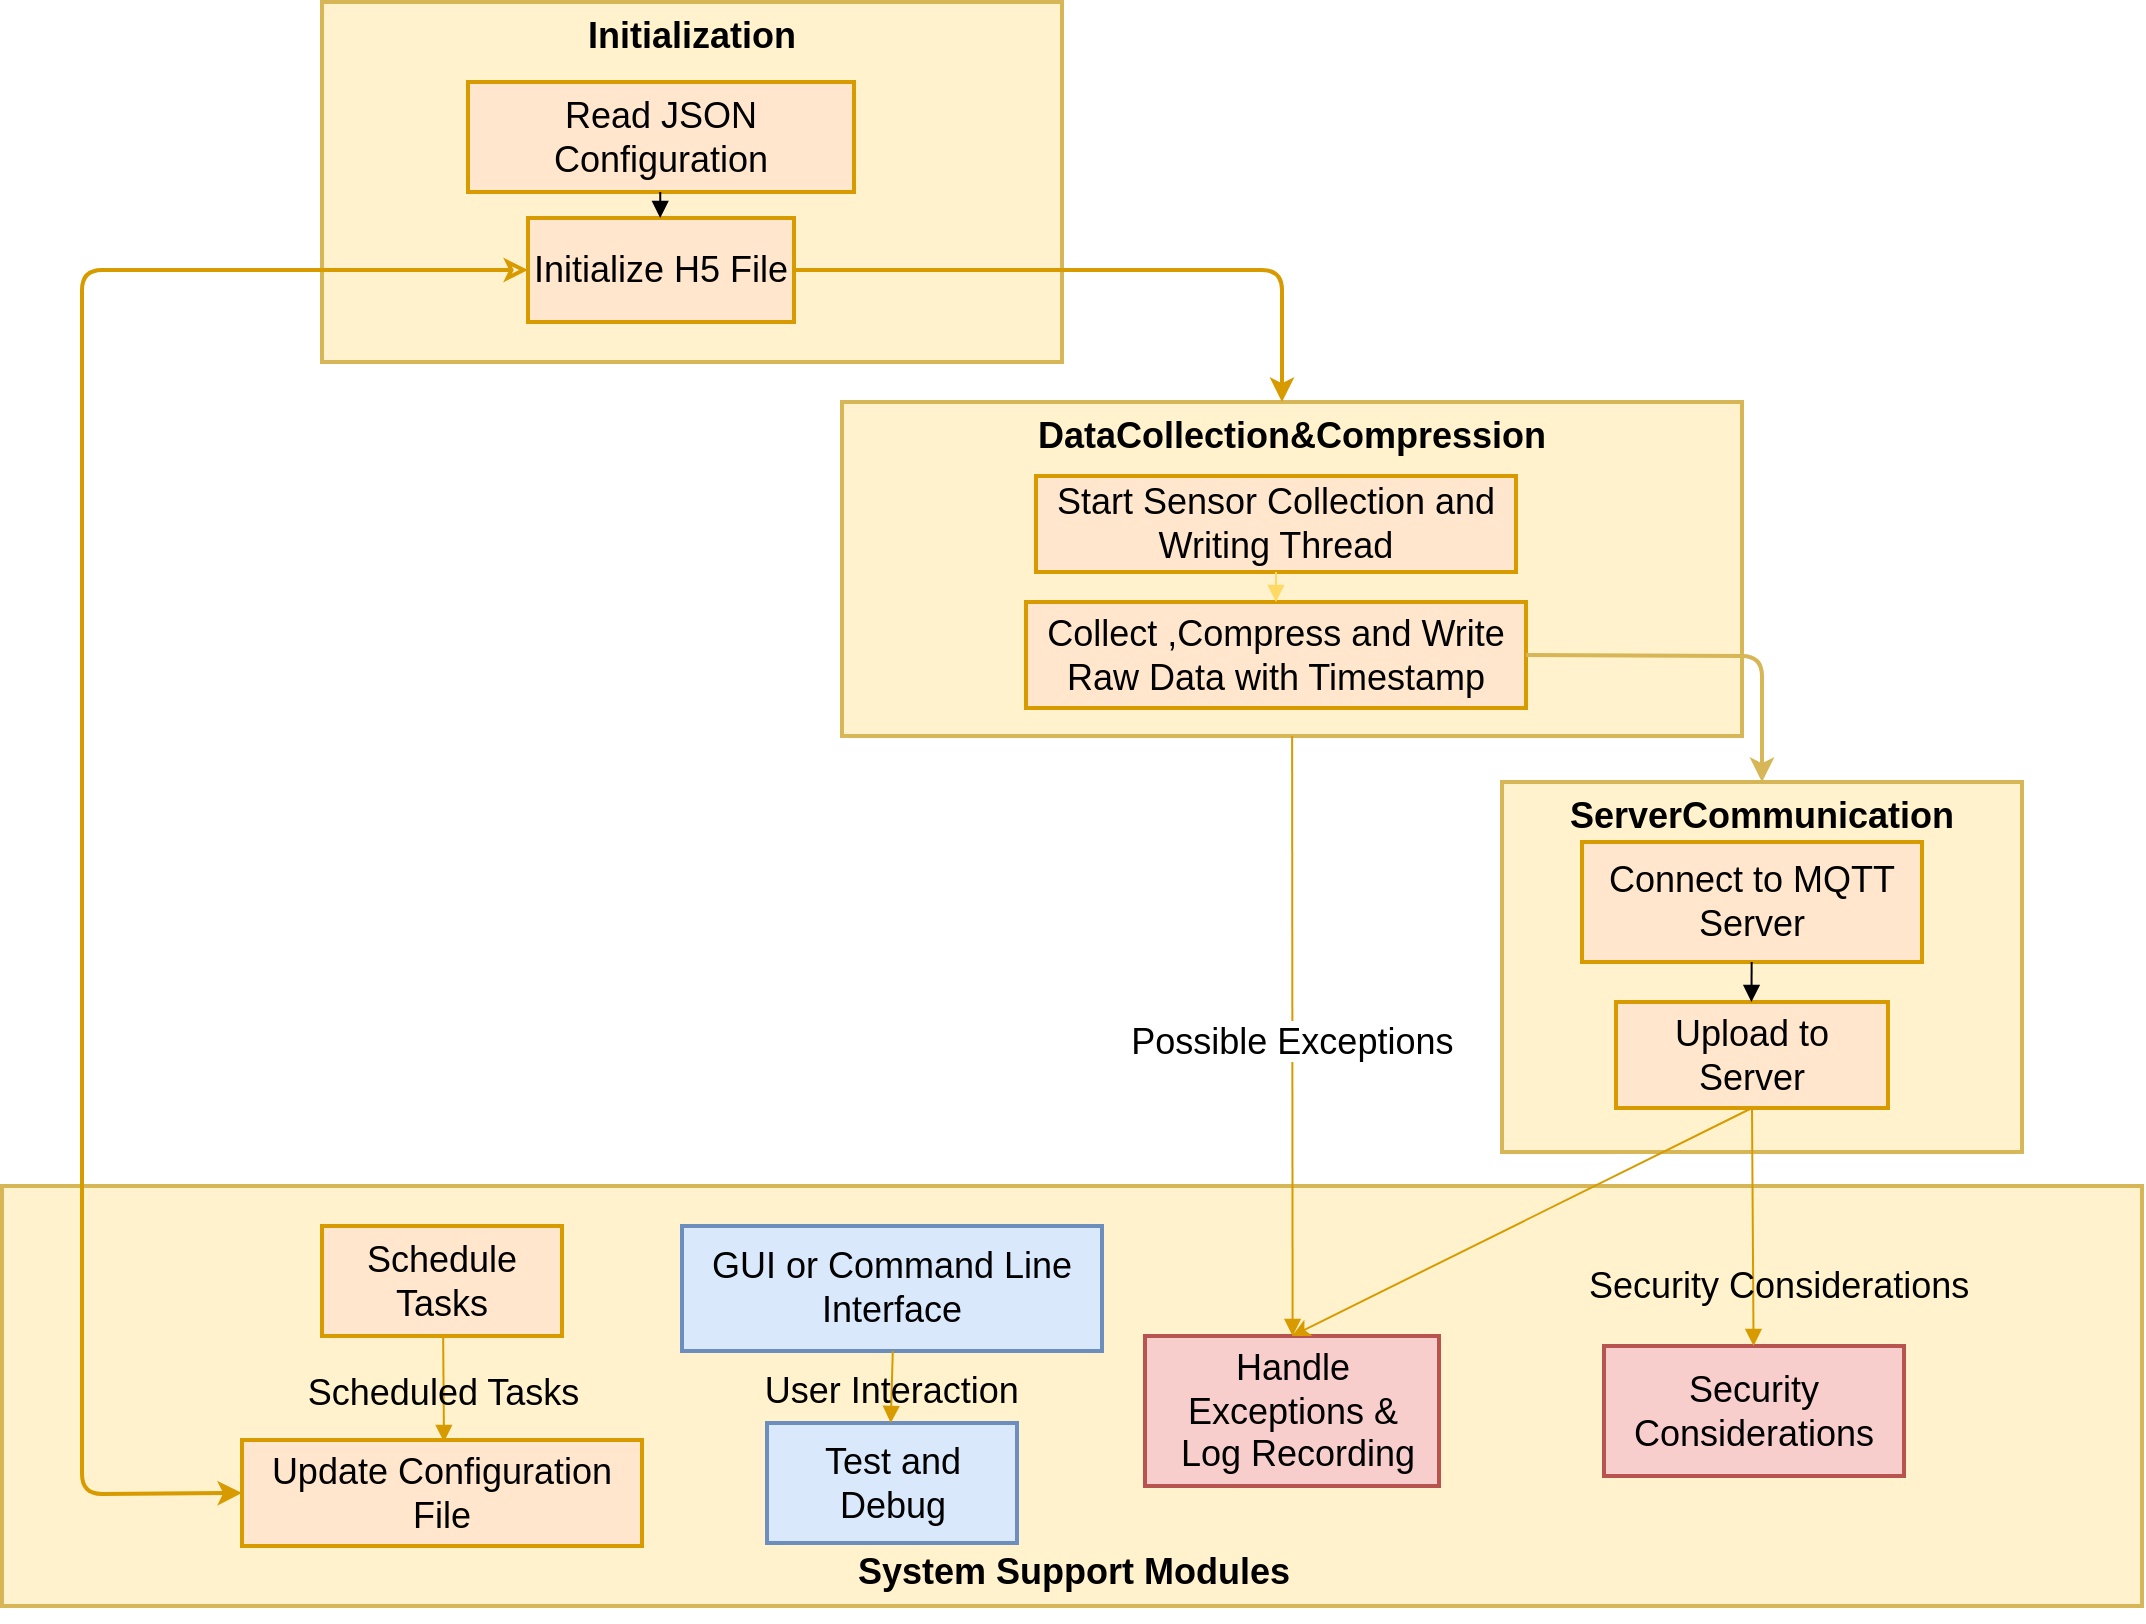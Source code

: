 <mxfile version="22.1.5" type="github">
  <diagram name="第 1 页" id="0iZQUB3KEdjaGyVEio1X">
    <mxGraphModel dx="1737" dy="970" grid="1" gridSize="10" guides="1" tooltips="1" connect="1" arrows="1" fold="1" page="1" pageScale="1" pageWidth="827" pageHeight="1169" background="#ffffff" math="0" shadow="0">
      <root>
        <mxCell id="0" />
        <mxCell id="1" parent="0" />
        <mxCell id="T6mXg9tadkSn17AwE84S-1" value="" style="whiteSpace=wrap;strokeWidth=2;verticalAlign=top;fontSize=18;fillColor=#fff2cc;strokeColor=#d6b656;rounded=0;" parent="1" vertex="1">
          <mxGeometry x="290" y="612" width="1070" height="210" as="geometry" />
        </mxCell>
        <mxCell id="T6mXg9tadkSn17AwE84S-2" value="Handle Exceptions &amp;&#xa; Log Recording" style="whiteSpace=wrap;strokeWidth=2;fontSize=18;rounded=0;fillColor=#F8CECC;strokeColor=#b85450;" parent="1" vertex="1">
          <mxGeometry x="861.5" y="687" width="147" height="75" as="geometry" />
        </mxCell>
        <mxCell id="T6mXg9tadkSn17AwE84S-5" value="Schedule Tasks" style="whiteSpace=wrap;strokeWidth=2;fontSize=18;rounded=0;fillColor=#ffe6cc;strokeColor=#d79b00;" parent="1" vertex="1">
          <mxGeometry x="450" y="632" width="120" height="55" as="geometry" />
        </mxCell>
        <mxCell id="T6mXg9tadkSn17AwE84S-6" value="Update Configuration File" style="whiteSpace=wrap;strokeWidth=2;fontSize=18;rounded=0;fillColor=#ffe6cc;strokeColor=#d79b00;" parent="1" vertex="1">
          <mxGeometry x="410" y="739" width="200" height="53" as="geometry" />
        </mxCell>
        <mxCell id="T6mXg9tadkSn17AwE84S-7" value="Security Considerations" style="whiteSpace=wrap;strokeWidth=2;fontSize=18;rounded=0;fillColor=#f8cecc;strokeColor=#b85450;" parent="1" vertex="1">
          <mxGeometry x="1091" y="692" width="150" height="65" as="geometry" />
        </mxCell>
        <mxCell id="T6mXg9tadkSn17AwE84S-9" value="GUI or Command Line Interface" style="whiteSpace=wrap;strokeWidth=2;fontSize=18;rounded=0;fillColor=#dae8fc;strokeColor=#6c8ebf;" parent="1" vertex="1">
          <mxGeometry x="630" y="632" width="210" height="62.5" as="geometry" />
        </mxCell>
        <mxCell id="T6mXg9tadkSn17AwE84S-10" value="Test and Debug" style="whiteSpace=wrap;strokeWidth=2;fontSize=18;rounded=0;fillColor=#dae8fc;strokeColor=#6c8ebf;" parent="1" vertex="1">
          <mxGeometry x="672.5" y="730.5" width="125" height="60" as="geometry" />
        </mxCell>
        <mxCell id="T6mXg9tadkSn17AwE84S-11" value="ServerCommunication" style="whiteSpace=wrap;strokeWidth=2;verticalAlign=top;fontSize=18;fillColor=#fff2cc;strokeColor=#d6b656;rounded=0;fontStyle=1" parent="1" vertex="1">
          <mxGeometry x="1040" y="410" width="260" height="185" as="geometry" />
        </mxCell>
        <mxCell id="T6mXg9tadkSn17AwE84S-12" value="Connect to MQTT Server" style="whiteSpace=wrap;strokeWidth=2;fontSize=18;rounded=0;fillColor=#ffe6cc;strokeColor=#d79b00;" parent="1" vertex="1">
          <mxGeometry x="1080" y="440" width="170" height="60" as="geometry" />
        </mxCell>
        <mxCell id="T6mXg9tadkSn17AwE84S-13" value="Upload to Server" style="whiteSpace=wrap;strokeWidth=2;fontSize=18;rounded=0;fillColor=#ffe6cc;strokeColor=#d79b00;" parent="1" vertex="1">
          <mxGeometry x="1097" y="520" width="136" height="53" as="geometry" />
        </mxCell>
        <mxCell id="T6mXg9tadkSn17AwE84S-14" value="DataCollection&amp;Compression" style="whiteSpace=wrap;strokeWidth=2;verticalAlign=top;fontSize=18;fontStyle=1;labelBackgroundColor=none;fillColor=#fff2cc;strokeColor=#d6b656;rounded=0;" parent="1" vertex="1">
          <mxGeometry x="710" y="220" width="450" height="167" as="geometry" />
        </mxCell>
        <mxCell id="T6mXg9tadkSn17AwE84S-15" value="Start Sensor Collection and Writing Thread" style="whiteSpace=wrap;strokeWidth=2;fontSize=18;rounded=0;fillColor=#ffe6cc;strokeColor=#d79b00;" parent="1" vertex="1">
          <mxGeometry x="807" y="257" width="240" height="48" as="geometry" />
        </mxCell>
        <mxCell id="T6mXg9tadkSn17AwE84S-16" value="Collect ,Compress and Write Raw Data with Timestamp" style="whiteSpace=wrap;strokeWidth=2;fontSize=18;rounded=0;fillColor=#ffe6cc;strokeColor=#d79b00;" parent="1" vertex="1">
          <mxGeometry x="802" y="320" width="250" height="53" as="geometry" />
        </mxCell>
        <mxCell id="T6mXg9tadkSn17AwE84S-17" value="Initialization" style="whiteSpace=wrap;strokeWidth=2;verticalAlign=top;fontSize=18;fontStyle=1;fillColor=#fff2cc;strokeColor=#d6b656;rounded=0;" parent="1" vertex="1">
          <mxGeometry x="450" y="20" width="370" height="180" as="geometry" />
        </mxCell>
        <mxCell id="T6mXg9tadkSn17AwE84S-18" value="Read JSON Configuration" style="whiteSpace=wrap;strokeWidth=2;fontSize=18;rounded=0;fillColor=#ffe6cc;strokeColor=#d79b00;" parent="1" vertex="1">
          <mxGeometry x="523" y="60" width="193" height="55" as="geometry" />
        </mxCell>
        <mxCell id="T6mXg9tadkSn17AwE84S-19" value="Initialize H5 File" style="whiteSpace=wrap;strokeWidth=2;fontSize=18;rounded=0;fillColor=#ffe6cc;strokeColor=#d79b00;" parent="1" vertex="1">
          <mxGeometry x="553" y="128" width="133" height="52" as="geometry" />
        </mxCell>
        <mxCell id="T6mXg9tadkSn17AwE84S-20" value="" style="curved=1;startArrow=none;endArrow=block;exitX=0.498;exitY=1.012;entryX=0.497;entryY=0.012;rounded=0;fontSize=18;" parent="1" source="T6mXg9tadkSn17AwE84S-18" target="T6mXg9tadkSn17AwE84S-19" edge="1">
          <mxGeometry relative="1" as="geometry">
            <Array as="points" />
          </mxGeometry>
        </mxCell>
        <mxCell id="T6mXg9tadkSn17AwE84S-22" value="" style="startArrow=none;endArrow=block;exitX=0.5;exitY=1;entryX=0.5;entryY=0;rounded=1;fontSize=18;strokeColor=#FFD966;entryDx=0;entryDy=0;exitDx=0;exitDy=0;" parent="1" source="T6mXg9tadkSn17AwE84S-15" target="T6mXg9tadkSn17AwE84S-16" edge="1">
          <mxGeometry relative="1" as="geometry">
            <Array as="points" />
            <mxPoint x="928.001" y="305" as="sourcePoint" />
            <mxPoint x="925.996" y="327" as="targetPoint" />
          </mxGeometry>
        </mxCell>
        <mxCell id="T6mXg9tadkSn17AwE84S-24" value="" style="curved=1;startArrow=none;endArrow=block;exitX=0.499;exitY=1.012;entryX=0.498;entryY=0.012;rounded=0;fontSize=18;" parent="1" source="T6mXg9tadkSn17AwE84S-12" target="T6mXg9tadkSn17AwE84S-13" edge="1">
          <mxGeometry relative="1" as="geometry">
            <Array as="points" />
          </mxGeometry>
        </mxCell>
        <mxCell id="T6mXg9tadkSn17AwE84S-25" value="Possible Exceptions" style="startArrow=none;endArrow=block;entryX=0.502;entryY=0.012;rounded=1;fontSize=18;strokeWidth=1;fillColor=#ffe6cc;strokeColor=#d79b00;" parent="1" source="T6mXg9tadkSn17AwE84S-14" target="T6mXg9tadkSn17AwE84S-2" edge="1">
          <mxGeometry x="0.005" relative="1" as="geometry">
            <Array as="points" />
            <mxPoint as="offset" />
            <mxPoint x="927" y="390" as="sourcePoint" />
          </mxGeometry>
        </mxCell>
        <mxCell id="T6mXg9tadkSn17AwE84S-28" value="Scheduled Tasks" style="curved=1;startArrow=none;endArrow=block;exitX=0.505;exitY=1.024;rounded=0;fontSize=18;labelBackgroundColor=none;fillColor=#ffe6cc;strokeColor=#d79b00;" parent="1" source="T6mXg9tadkSn17AwE84S-5" edge="1">
          <mxGeometry relative="1" as="geometry">
            <Array as="points" />
            <mxPoint x="511" y="740" as="targetPoint" />
            <mxPoint as="offset" />
          </mxGeometry>
        </mxCell>
        <mxCell id="T6mXg9tadkSn17AwE84S-30" value="Security Considerations" style="startArrow=none;endArrow=block;rounded=1;fontSize=18;fillColor=#ffe6cc;strokeColor=#d79b00;labelBackgroundColor=none;exitX=0.5;exitY=1;exitDx=0;exitDy=0;" parent="1" target="T6mXg9tadkSn17AwE84S-7" edge="1" source="T6mXg9tadkSn17AwE84S-13">
          <mxGeometry x="0.46" y="13" relative="1" as="geometry">
            <Array as="points" />
            <mxPoint x="1164" y="585" as="sourcePoint" />
            <mxPoint x="927.574" y="744" as="targetPoint" />
            <mxPoint as="offset" />
          </mxGeometry>
        </mxCell>
        <mxCell id="T6mXg9tadkSn17AwE84S-32" value="User Interaction" style="curved=1;startArrow=none;endArrow=block;exitX=0.502;exitY=1.024;entryX=0.495;entryY=0.006;rounded=0;fontSize=18;labelBackgroundColor=none;fillColor=#ffe6cc;strokeColor=#d79b00;" parent="1" source="T6mXg9tadkSn17AwE84S-9" target="T6mXg9tadkSn17AwE84S-10" edge="1">
          <mxGeometry relative="1" as="geometry">
            <Array as="points" />
          </mxGeometry>
        </mxCell>
        <mxCell id="T6mXg9tadkSn17AwE84S-35" value="" style="endArrow=classic;html=1;rounded=1;exitX=0;exitY=0.5;exitDx=0;exitDy=0;entryX=0;entryY=0.5;entryDx=0;entryDy=0;fontSize=18;fillColor=#ffe6cc;strokeColor=#d79b00;strokeWidth=2;startArrow=classic;startFill=0;" parent="1" source="T6mXg9tadkSn17AwE84S-19" target="T6mXg9tadkSn17AwE84S-6" edge="1">
          <mxGeometry width="50" height="50" relative="1" as="geometry">
            <mxPoint x="170" y="370" as="sourcePoint" />
            <mxPoint x="220" y="320" as="targetPoint" />
            <Array as="points">
              <mxPoint x="330" y="154" />
              <mxPoint x="330" y="766" />
            </Array>
          </mxGeometry>
        </mxCell>
        <mxCell id="T6mXg9tadkSn17AwE84S-36" value="" style="endArrow=classic;html=1;rounded=1;exitX=1;exitY=0.5;exitDx=0;exitDy=0;fontSize=18;fontStyle=1;fillColor=#ffe6cc;strokeColor=#d79b00;strokeWidth=2;" parent="1" source="T6mXg9tadkSn17AwE84S-19" edge="1">
          <mxGeometry width="50" height="50" relative="1" as="geometry">
            <mxPoint x="810" y="230" as="sourcePoint" />
            <mxPoint x="930" y="220" as="targetPoint" />
            <Array as="points">
              <mxPoint x="930" y="154" />
              <mxPoint x="930" y="180" />
            </Array>
          </mxGeometry>
        </mxCell>
        <mxCell id="T6mXg9tadkSn17AwE84S-38" value="" style="endArrow=classic;html=1;rounded=1;exitX=1;exitY=0.5;exitDx=0;exitDy=0;entryX=0.5;entryY=0;entryDx=0;entryDy=0;fillColor=#fff2cc;strokeColor=#d6b656;strokeWidth=2;" parent="1" source="T6mXg9tadkSn17AwE84S-16" target="T6mXg9tadkSn17AwE84S-11" edge="1">
          <mxGeometry width="50" height="50" relative="1" as="geometry">
            <mxPoint x="836" y="567" as="sourcePoint" />
            <mxPoint x="1228" y="390" as="targetPoint" />
            <Array as="points">
              <mxPoint x="1170" y="347" />
            </Array>
          </mxGeometry>
        </mxCell>
        <mxCell id="T6mXg9tadkSn17AwE84S-39" value="" style="endArrow=classic;html=1;rounded=1;exitX=0.5;exitY=1;exitDx=0;exitDy=0;entryX=0.5;entryY=0;entryDx=0;entryDy=0;fillColor=#ffe6cc;strokeColor=#d79b00;" parent="1" source="T6mXg9tadkSn17AwE84S-13" target="T6mXg9tadkSn17AwE84S-2" edge="1">
          <mxGeometry width="50" height="50" relative="1" as="geometry">
            <mxPoint x="1165" y="585.0" as="sourcePoint" />
            <mxPoint x="1000" y="922" as="targetPoint" />
          </mxGeometry>
        </mxCell>
        <mxCell id="cYuX9asbxwq77_O9rkuZ-7" style="edgeStyle=orthogonalEdgeStyle;rounded=0;orthogonalLoop=1;jettySize=auto;html=1;exitX=0.5;exitY=1;exitDx=0;exitDy=0;" edge="1" parent="1" source="T6mXg9tadkSn17AwE84S-2" target="T6mXg9tadkSn17AwE84S-2">
          <mxGeometry relative="1" as="geometry" />
        </mxCell>
        <mxCell id="cYuX9asbxwq77_O9rkuZ-13" value="System Support Modules" style="text;whiteSpace=wrap;html=1;labelBackgroundColor=none;fontSize=18;fontStyle=1;align=center;verticalAlign=middle;" vertex="1" parent="1">
          <mxGeometry x="686" y="780" width="280" height="50" as="geometry" />
        </mxCell>
      </root>
    </mxGraphModel>
  </diagram>
</mxfile>
